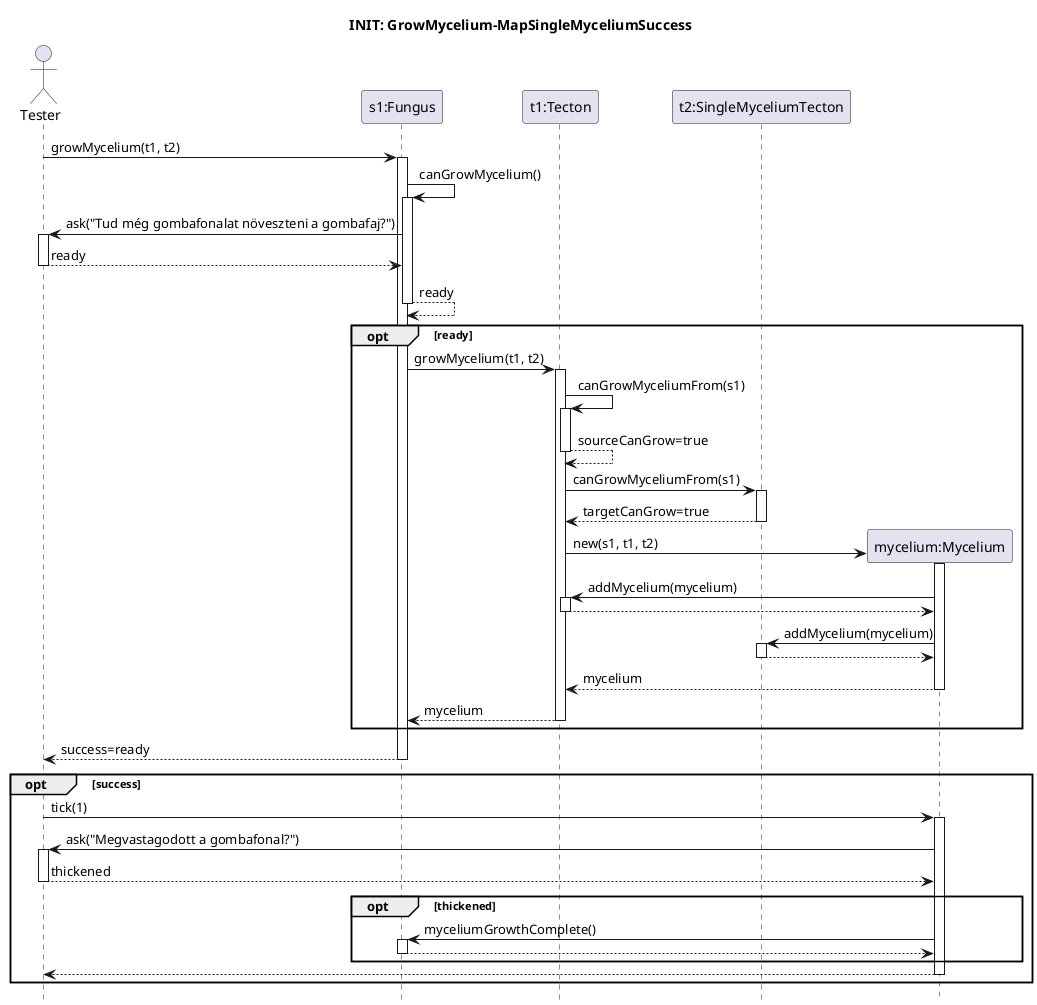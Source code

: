 @startuml grow-mycelium-success
hide footbox

title INIT: GrowMycelium-MapSingleMyceliumSuccess

actor Tester
participant "s1:Fungus" as species
participant "t1:Tecton" as source
participant "t2:SingleMyceliumTecton" as target
participant "mycelium:Mycelium" as mycelium

Tester -> species : growMycelium(t1, t2)
activate species

species -> species : canGrowMycelium()
activate species

Tester <- species : ask("Tud még gombafonalat növeszteni a gombafaj?")
activate Tester
return ready

return ready

opt ready

    species -> source : growMycelium(t1, t2)
    activate source
        source -> source : canGrowMyceliumFrom(s1)
        activate source
        return sourceCanGrow=true

        source -> target : canGrowMyceliumFrom(s1)
        activate target
        return targetCanGrow=true

        create mycelium
        source -> mycelium : new(s1, t1, t2)
        activate mycelium

        mycelium -> source : addMycelium(mycelium)
        activate source
        return

        mycelium -> target : addMycelium(mycelium)
        activate target
        return

        return mycelium

    return mycelium
end
return success=ready

opt success
    Tester -> mycelium : tick(1)
    activate mycelium

    Tester <- mycelium : ask("Megvastagodott a gombafonal?")
    activate Tester
    return thickened

    opt thickened 
        mycelium -> species : myceliumGrowthComplete()
        activate species
        return
    end

    return
end
@enduml